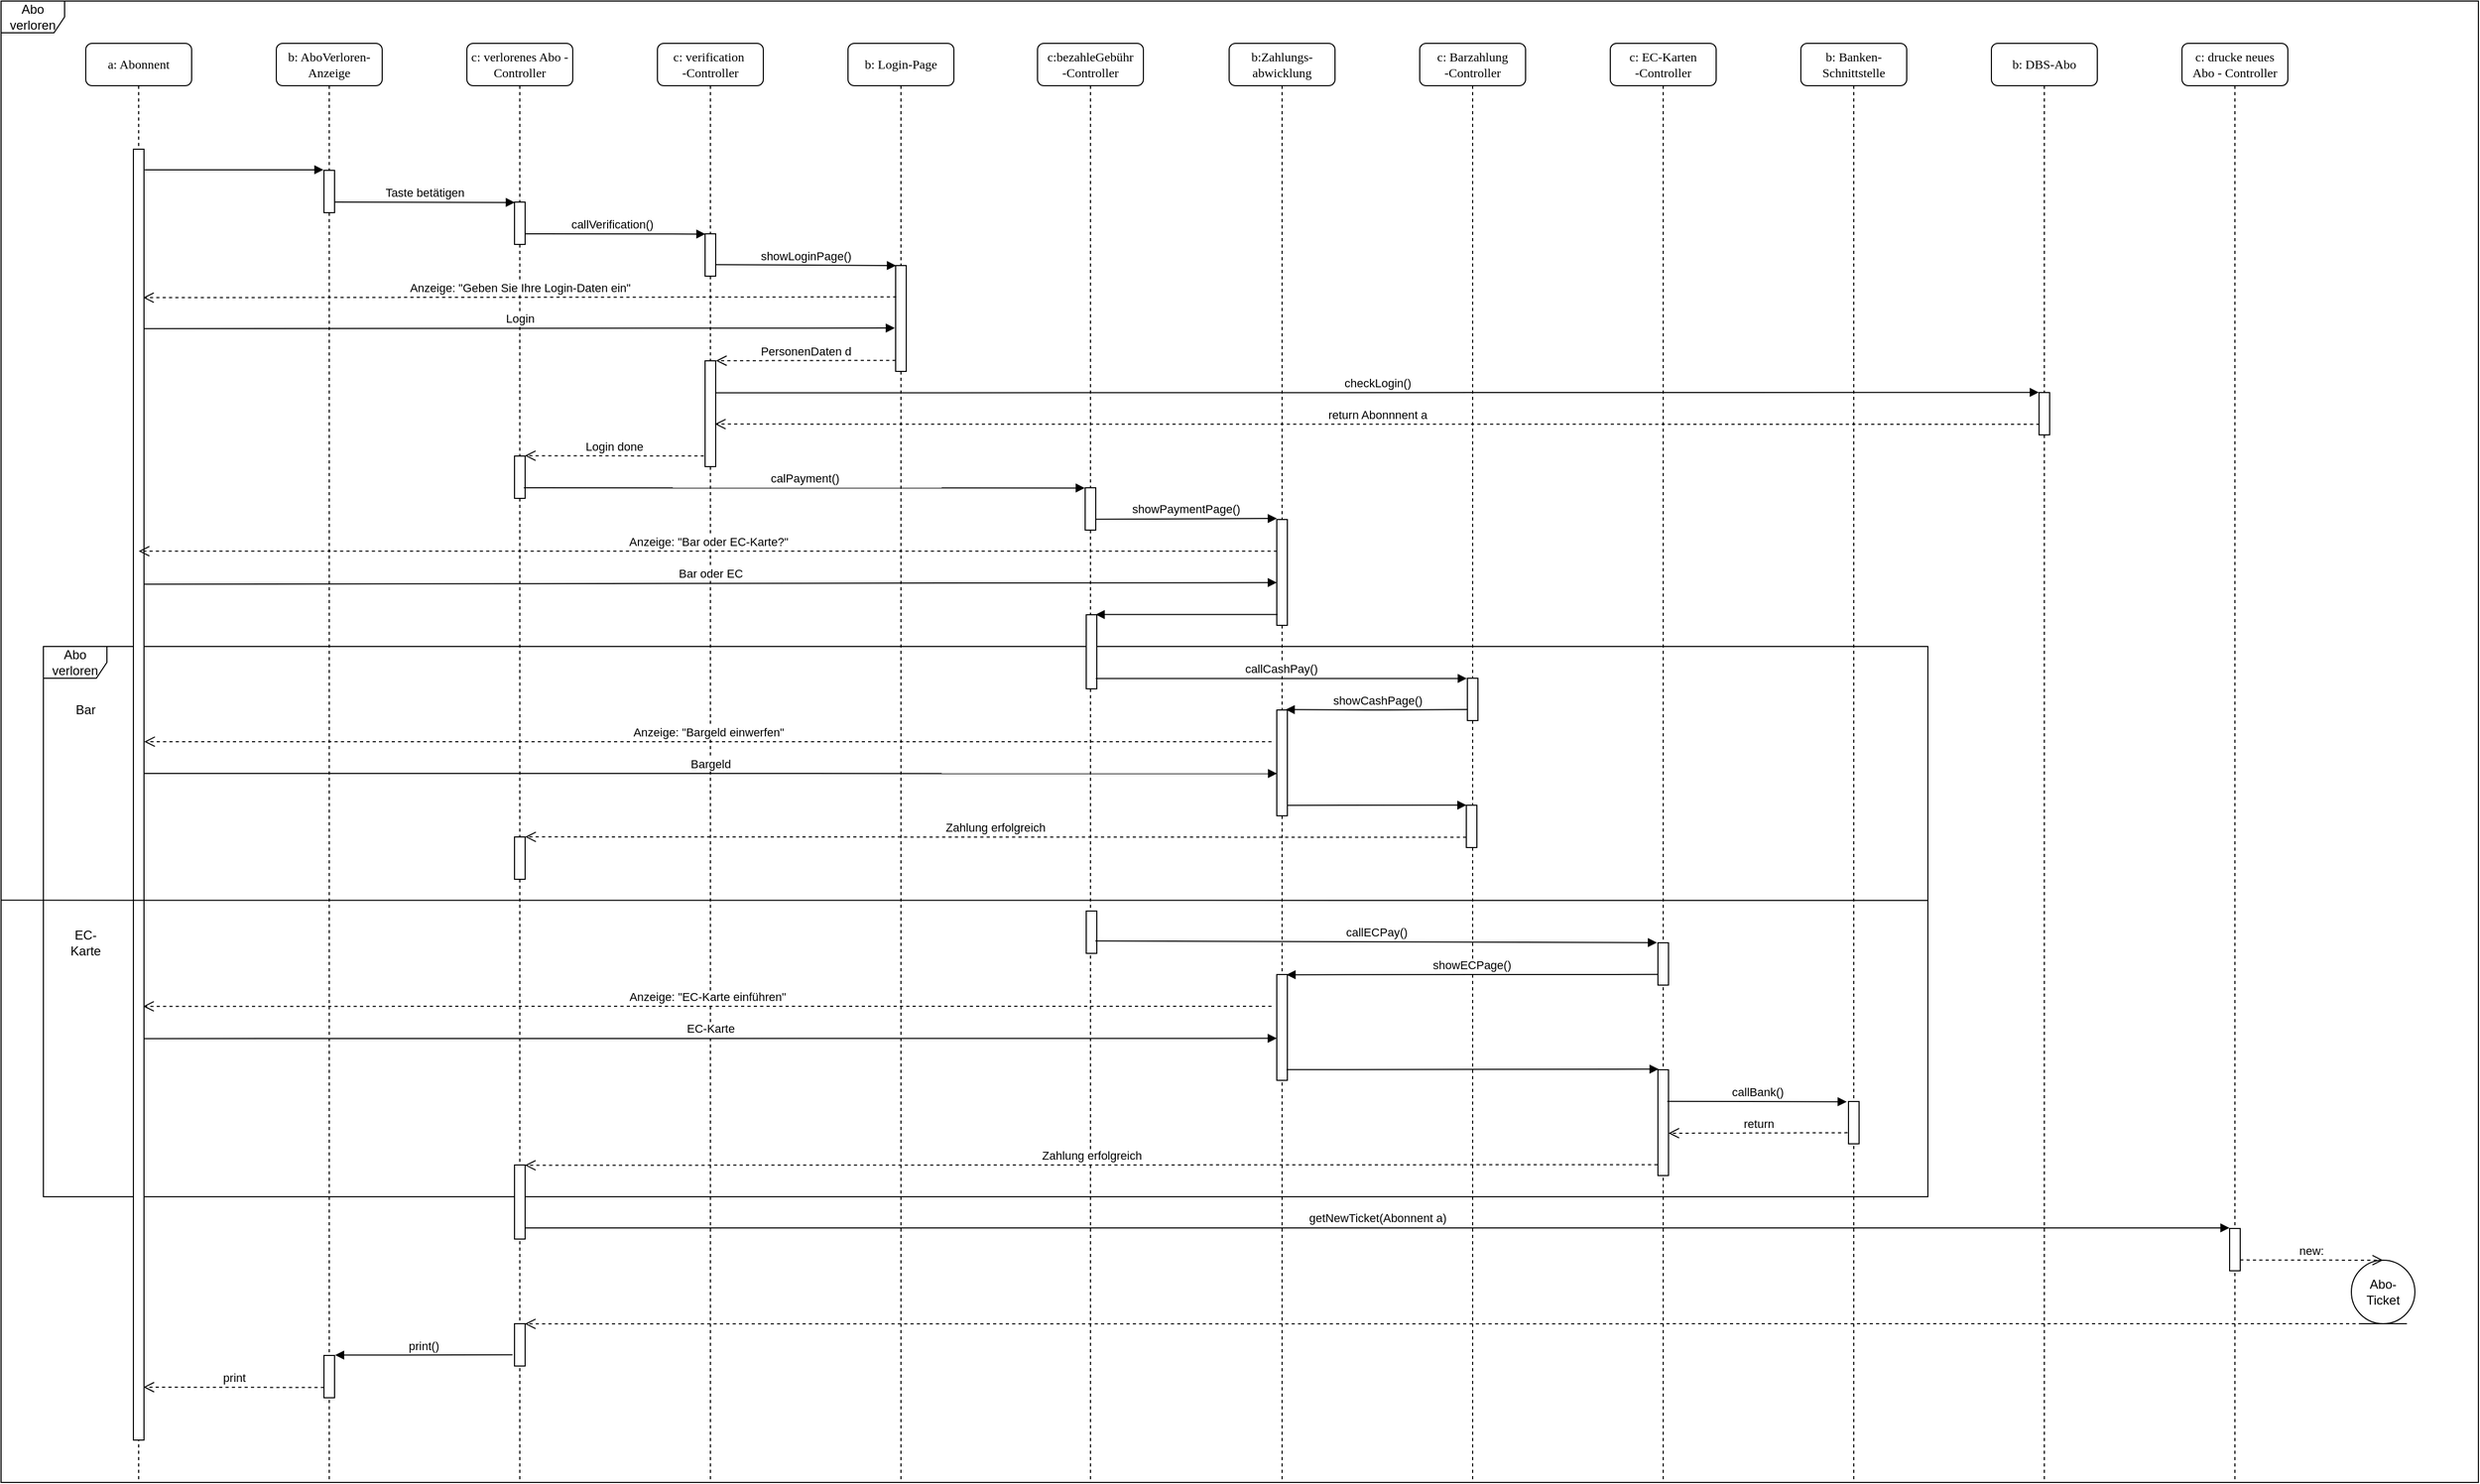 <mxfile version="10.7.7" type="device"><diagram name="Page-1" id="13e1069c-82ec-6db2-03f1-153e76fe0fe0"><mxGraphModel dx="963" dy="669" grid="1" gridSize="10" guides="1" tooltips="1" connect="1" arrows="1" fold="1" page="1" pageScale="1" pageWidth="1100" pageHeight="850" background="#ffffff" math="0" shadow="0"><root><mxCell id="0"/><mxCell id="1" parent="0"/><mxCell id="Q4IU02gw1JulgYiz2Iwk-24" value="Abo verloren&lt;br&gt;" style="shape=umlFrame;whiteSpace=wrap;html=1;" parent="1" vertex="1"><mxGeometry x="20" y="40" width="2340" height="1400" as="geometry"/></mxCell><mxCell id="Q4IU02gw1JulgYiz2Iwk-69" value="Abo verloren&lt;br&gt;" style="shape=umlFrame;whiteSpace=wrap;html=1;" parent="1" vertex="1"><mxGeometry x="60" y="650" width="1780" height="520" as="geometry"/></mxCell><mxCell id="7baba1c4bc27f4b0-2" value="b: AboVerloren-Anzeige" style="shape=umlLifeline;perimeter=lifelinePerimeter;whiteSpace=wrap;html=1;container=1;collapsible=0;recursiveResize=0;outlineConnect=0;rounded=1;shadow=0;comic=0;labelBackgroundColor=none;strokeColor=#000000;strokeWidth=1;fillColor=#FFFFFF;fontFamily=Verdana;fontSize=12;fontColor=#000000;align=center;" parent="1" vertex="1"><mxGeometry x="280" y="80" width="100" height="1360" as="geometry"/></mxCell><mxCell id="7baba1c4bc27f4b0-10" value="" style="html=1;points=[];perimeter=orthogonalPerimeter;rounded=0;shadow=0;comic=0;labelBackgroundColor=none;strokeColor=#000000;strokeWidth=1;fillColor=#FFFFFF;fontFamily=Verdana;fontSize=12;fontColor=#000000;align=center;" parent="7baba1c4bc27f4b0-2" vertex="1"><mxGeometry x="45" y="120" width="10" height="40" as="geometry"/></mxCell><mxCell id="Q4IU02gw1JulgYiz2Iwk-105" value="" style="html=1;points=[];perimeter=orthogonalPerimeter;" parent="7baba1c4bc27f4b0-2" vertex="1"><mxGeometry x="45" y="1240" width="10" height="40" as="geometry"/></mxCell><mxCell id="7baba1c4bc27f4b0-3" value="c: verlorenes Abo -Controller&lt;br&gt;" style="shape=umlLifeline;perimeter=lifelinePerimeter;whiteSpace=wrap;html=1;container=1;collapsible=0;recursiveResize=0;outlineConnect=0;rounded=1;shadow=0;comic=0;labelBackgroundColor=none;strokeColor=#000000;strokeWidth=1;fillColor=#FFFFFF;fontFamily=Verdana;fontSize=12;fontColor=#000000;align=center;" parent="1" vertex="1"><mxGeometry x="460" y="80" width="100" height="1360" as="geometry"/></mxCell><mxCell id="Q4IU02gw1JulgYiz2Iwk-45" value="callVerification()" style="html=1;verticalAlign=bottom;endArrow=block;entryX=0.032;entryY=0.005;entryDx=0;entryDy=0;entryPerimeter=0;" parent="7baba1c4bc27f4b0-3" target="Q4IU02gw1JulgYiz2Iwk-52" edge="1"><mxGeometry width="80" relative="1" as="geometry"><mxPoint x="50" y="180" as="sourcePoint"/><mxPoint x="130" y="180" as="targetPoint"/></mxGeometry></mxCell><mxCell id="Q4IU02gw1JulgYiz2Iwk-51" value="" style="html=1;points=[];perimeter=orthogonalPerimeter;" parent="7baba1c4bc27f4b0-3" vertex="1"><mxGeometry x="45" y="150" width="10" height="40" as="geometry"/></mxCell><mxCell id="Q4IU02gw1JulgYiz2Iwk-58" value="" style="html=1;points=[];perimeter=orthogonalPerimeter;" parent="7baba1c4bc27f4b0-3" vertex="1"><mxGeometry x="45" y="390" width="10" height="40" as="geometry"/></mxCell><mxCell id="Q4IU02gw1JulgYiz2Iwk-81" value="" style="html=1;points=[];perimeter=orthogonalPerimeter;" parent="7baba1c4bc27f4b0-3" vertex="1"><mxGeometry x="45" y="750" width="10" height="40" as="geometry"/></mxCell><mxCell id="Q4IU02gw1JulgYiz2Iwk-96" value="" style="html=1;points=[];perimeter=orthogonalPerimeter;" parent="7baba1c4bc27f4b0-3" vertex="1"><mxGeometry x="45" y="1060" width="10" height="70" as="geometry"/></mxCell><mxCell id="Q4IU02gw1JulgYiz2Iwk-99" value="getNewTicket(Abonnent a)" style="html=1;verticalAlign=bottom;endArrow=block;entryX=-0.014;entryY=-0.013;entryDx=0;entryDy=0;entryPerimeter=0;" parent="7baba1c4bc27f4b0-3" target="Q4IU02gw1JulgYiz2Iwk-98" edge="1"><mxGeometry width="80" relative="1" as="geometry"><mxPoint x="55" y="1119.5" as="sourcePoint"/><mxPoint x="1660" y="1120" as="targetPoint"/></mxGeometry></mxCell><mxCell id="Q4IU02gw1JulgYiz2Iwk-104" value="" style="html=1;points=[];perimeter=orthogonalPerimeter;" parent="7baba1c4bc27f4b0-3" vertex="1"><mxGeometry x="45" y="1210" width="10" height="40" as="geometry"/></mxCell><mxCell id="7baba1c4bc27f4b0-4" value="c: verification&amp;nbsp;&lt;br&gt;-Controller&lt;br&gt;" style="shape=umlLifeline;perimeter=lifelinePerimeter;whiteSpace=wrap;html=1;container=1;collapsible=0;recursiveResize=0;outlineConnect=0;rounded=1;shadow=0;comic=0;labelBackgroundColor=none;strokeColor=#000000;strokeWidth=1;fillColor=#FFFFFF;fontFamily=Verdana;fontSize=12;fontColor=#000000;align=center;" parent="1" vertex="1"><mxGeometry x="640" y="80" width="100" height="1360" as="geometry"/></mxCell><mxCell id="Q4IU02gw1JulgYiz2Iwk-52" value="" style="html=1;points=[];perimeter=orthogonalPerimeter;" parent="7baba1c4bc27f4b0-4" vertex="1"><mxGeometry x="45" y="180" width="10" height="40" as="geometry"/></mxCell><mxCell id="Q4IU02gw1JulgYiz2Iwk-54" value="" style="html=1;points=[];perimeter=orthogonalPerimeter;" parent="7baba1c4bc27f4b0-4" vertex="1"><mxGeometry x="45" y="300" width="10" height="100" as="geometry"/></mxCell><mxCell id="7baba1c4bc27f4b0-5" value="c:bezahleGebühr&lt;br&gt;-Controller&lt;br&gt;" style="shape=umlLifeline;perimeter=lifelinePerimeter;whiteSpace=wrap;html=1;container=1;collapsible=0;recursiveResize=0;outlineConnect=0;rounded=1;shadow=0;comic=0;labelBackgroundColor=none;strokeColor=#000000;strokeWidth=1;fillColor=#FFFFFF;fontFamily=Verdana;fontSize=12;fontColor=#000000;align=center;size=40;" parent="1" vertex="1"><mxGeometry x="999" y="80" width="100" height="1360" as="geometry"/></mxCell><mxCell id="Q4IU02gw1JulgYiz2Iwk-61" value="" style="html=1;points=[];perimeter=orthogonalPerimeter;" parent="7baba1c4bc27f4b0-5" vertex="1"><mxGeometry x="45" y="420" width="10" height="40" as="geometry"/></mxCell><mxCell id="Q4IU02gw1JulgYiz2Iwk-67" value="" style="html=1;points=[];perimeter=orthogonalPerimeter;" parent="7baba1c4bc27f4b0-5" vertex="1"><mxGeometry x="46" y="540" width="10" height="70" as="geometry"/></mxCell><mxCell id="Q4IU02gw1JulgYiz2Iwk-84" value="" style="html=1;points=[];perimeter=orthogonalPerimeter;" parent="7baba1c4bc27f4b0-5" vertex="1"><mxGeometry x="46" y="820" width="10" height="40" as="geometry"/></mxCell><mxCell id="7baba1c4bc27f4b0-8" value="a: Abonnent" style="shape=umlLifeline;perimeter=lifelinePerimeter;whiteSpace=wrap;html=1;container=1;collapsible=0;recursiveResize=0;outlineConnect=0;rounded=1;shadow=0;comic=0;labelBackgroundColor=none;strokeColor=#000000;strokeWidth=1;fillColor=#FFFFFF;fontFamily=Verdana;fontSize=12;fontColor=#000000;align=center;" parent="1" vertex="1"><mxGeometry x="100" y="80" width="100" height="1360" as="geometry"/></mxCell><mxCell id="7baba1c4bc27f4b0-9" value="" style="html=1;points=[];perimeter=orthogonalPerimeter;rounded=0;shadow=0;comic=0;labelBackgroundColor=none;strokeColor=#000000;strokeWidth=1;fillColor=#FFFFFF;fontFamily=Verdana;fontSize=12;fontColor=#000000;align=center;" parent="7baba1c4bc27f4b0-8" vertex="1"><mxGeometry x="45" y="100" width="10" height="1220" as="geometry"/></mxCell><mxCell id="Q4IU02gw1JulgYiz2Iwk-25" value="b: Login-Page&lt;br&gt;" style="shape=umlLifeline;perimeter=lifelinePerimeter;whiteSpace=wrap;html=1;container=1;collapsible=0;recursiveResize=0;outlineConnect=0;rounded=1;shadow=0;comic=0;labelBackgroundColor=none;strokeColor=#000000;strokeWidth=1;fillColor=#FFFFFF;fontFamily=Verdana;fontSize=12;fontColor=#000000;align=center;" parent="1" vertex="1"><mxGeometry x="820" y="80" width="100" height="1360" as="geometry"/></mxCell><mxCell id="Q4IU02gw1JulgYiz2Iwk-53" value="" style="html=1;points=[];perimeter=orthogonalPerimeter;" parent="Q4IU02gw1JulgYiz2Iwk-25" vertex="1"><mxGeometry x="45" y="210" width="10" height="100" as="geometry"/></mxCell><mxCell id="Q4IU02gw1JulgYiz2Iwk-27" value="b:Zahlungs-&lt;br&gt;abwicklung&lt;br&gt;" style="shape=umlLifeline;perimeter=lifelinePerimeter;whiteSpace=wrap;html=1;container=1;collapsible=0;recursiveResize=0;outlineConnect=0;rounded=1;shadow=0;comic=0;labelBackgroundColor=none;strokeColor=#000000;strokeWidth=1;fillColor=#FFFFFF;fontFamily=Verdana;fontSize=12;fontColor=#000000;align=center;size=40;" parent="1" vertex="1"><mxGeometry x="1180" y="80" width="100" height="1360" as="geometry"/></mxCell><mxCell id="Q4IU02gw1JulgYiz2Iwk-63" value="" style="html=1;points=[];perimeter=orthogonalPerimeter;" parent="Q4IU02gw1JulgYiz2Iwk-27" vertex="1"><mxGeometry x="45" y="450" width="10" height="100" as="geometry"/></mxCell><mxCell id="Q4IU02gw1JulgYiz2Iwk-73" value="" style="html=1;points=[];perimeter=orthogonalPerimeter;" parent="Q4IU02gw1JulgYiz2Iwk-27" vertex="1"><mxGeometry x="45" y="630" width="10" height="100" as="geometry"/></mxCell><mxCell id="Q4IU02gw1JulgYiz2Iwk-86" value="" style="html=1;points=[];perimeter=orthogonalPerimeter;" parent="Q4IU02gw1JulgYiz2Iwk-27" vertex="1"><mxGeometry x="45" y="880" width="10" height="100" as="geometry"/></mxCell><mxCell id="Q4IU02gw1JulgYiz2Iwk-29" value="c: Barzahlung&lt;br&gt;-Controller&lt;br&gt;" style="shape=umlLifeline;perimeter=lifelinePerimeter;whiteSpace=wrap;html=1;container=1;collapsible=0;recursiveResize=0;outlineConnect=0;rounded=1;shadow=0;comic=0;labelBackgroundColor=none;strokeColor=#000000;strokeWidth=1;fillColor=#FFFFFF;fontFamily=Verdana;fontSize=12;fontColor=#000000;align=center;size=40;" parent="1" vertex="1"><mxGeometry x="1360" y="80" width="100" height="1360" as="geometry"/></mxCell><mxCell id="Q4IU02gw1JulgYiz2Iwk-71" value="" style="html=1;points=[];perimeter=orthogonalPerimeter;" parent="Q4IU02gw1JulgYiz2Iwk-29" vertex="1"><mxGeometry x="45" y="600" width="10" height="40" as="geometry"/></mxCell><mxCell id="Q4IU02gw1JulgYiz2Iwk-79" value="" style="html=1;points=[];perimeter=orthogonalPerimeter;" parent="Q4IU02gw1JulgYiz2Iwk-29" vertex="1"><mxGeometry x="44" y="720" width="10" height="40" as="geometry"/></mxCell><mxCell id="Q4IU02gw1JulgYiz2Iwk-31" value="c: EC-Karten&lt;br&gt;-Controller&lt;br&gt;" style="shape=umlLifeline;perimeter=lifelinePerimeter;whiteSpace=wrap;html=1;container=1;collapsible=0;recursiveResize=0;outlineConnect=0;rounded=1;shadow=0;comic=0;labelBackgroundColor=none;strokeColor=#000000;strokeWidth=1;fillColor=#FFFFFF;fontFamily=Verdana;fontSize=12;fontColor=#000000;align=center;size=40;" parent="1" vertex="1"><mxGeometry x="1540" y="80" width="100" height="1360" as="geometry"/></mxCell><mxCell id="Q4IU02gw1JulgYiz2Iwk-85" value="" style="html=1;points=[];perimeter=orthogonalPerimeter;" parent="Q4IU02gw1JulgYiz2Iwk-31" vertex="1"><mxGeometry x="45" y="850" width="10" height="40" as="geometry"/></mxCell><mxCell id="Q4IU02gw1JulgYiz2Iwk-91" value="" style="html=1;points=[];perimeter=orthogonalPerimeter;" parent="Q4IU02gw1JulgYiz2Iwk-31" vertex="1"><mxGeometry x="45" y="970" width="10" height="100" as="geometry"/></mxCell><mxCell id="Q4IU02gw1JulgYiz2Iwk-33" value="b: Banken-&lt;br&gt;Schnittstelle&lt;br&gt;" style="shape=umlLifeline;perimeter=lifelinePerimeter;whiteSpace=wrap;html=1;container=1;collapsible=0;recursiveResize=0;outlineConnect=0;rounded=1;shadow=0;comic=0;labelBackgroundColor=none;strokeColor=#000000;strokeWidth=1;fillColor=#FFFFFF;fontFamily=Verdana;fontSize=12;fontColor=#000000;align=center;size=40;" parent="1" vertex="1"><mxGeometry x="1720" y="80" width="100" height="1360" as="geometry"/></mxCell><mxCell id="Q4IU02gw1JulgYiz2Iwk-93" value="" style="html=1;points=[];perimeter=orthogonalPerimeter;" parent="Q4IU02gw1JulgYiz2Iwk-33" vertex="1"><mxGeometry x="45" y="1000" width="10" height="40" as="geometry"/></mxCell><mxCell id="Q4IU02gw1JulgYiz2Iwk-35" value="b: DBS-Abo&lt;br&gt;" style="shape=umlLifeline;perimeter=lifelinePerimeter;whiteSpace=wrap;html=1;container=1;collapsible=0;recursiveResize=0;outlineConnect=0;rounded=1;shadow=0;comic=0;labelBackgroundColor=none;strokeColor=#000000;strokeWidth=1;fillColor=#FFFFFF;fontFamily=Verdana;fontSize=12;fontColor=#000000;align=center;size=40;" parent="1" vertex="1"><mxGeometry x="1900" y="80" width="100" height="1360" as="geometry"/></mxCell><mxCell id="Q4IU02gw1JulgYiz2Iwk-55" value="" style="html=1;points=[];perimeter=orthogonalPerimeter;" parent="Q4IU02gw1JulgYiz2Iwk-35" vertex="1"><mxGeometry x="45" y="330" width="10" height="40" as="geometry"/></mxCell><mxCell id="Q4IU02gw1JulgYiz2Iwk-37" value="c: drucke neues&lt;br&gt;Abo - Controller&lt;br&gt;" style="shape=umlLifeline;perimeter=lifelinePerimeter;whiteSpace=wrap;html=1;container=1;collapsible=0;recursiveResize=0;outlineConnect=0;rounded=1;shadow=0;comic=0;labelBackgroundColor=none;strokeColor=#000000;strokeWidth=1;fillColor=#FFFFFF;fontFamily=Verdana;fontSize=12;fontColor=#000000;align=center;size=40;" parent="1" vertex="1"><mxGeometry x="2080" y="80" width="100" height="1360" as="geometry"/></mxCell><mxCell id="Q4IU02gw1JulgYiz2Iwk-98" value="" style="html=1;points=[];perimeter=orthogonalPerimeter;" parent="Q4IU02gw1JulgYiz2Iwk-37" vertex="1"><mxGeometry x="45" y="1120" width="10" height="40" as="geometry"/></mxCell><mxCell id="N4T9Nsn8LE72l8mFWsO1-7" value="" style="html=1;verticalAlign=bottom;endArrow=open;dashed=1;endSize=8;entryX=0.978;entryY=0.004;entryDx=0;entryDy=0;entryPerimeter=0;" edge="1" parent="Q4IU02gw1JulgYiz2Iwk-37" target="Q4IU02gw1JulgYiz2Iwk-104"><mxGeometry relative="1" as="geometry"><mxPoint x="170" y="1210" as="sourcePoint"/><mxPoint x="-1560" y="1210" as="targetPoint"/></mxGeometry></mxCell><mxCell id="Q4IU02gw1JulgYiz2Iwk-44" value="Taste betätigen" style="html=1;verticalAlign=bottom;endArrow=block;entryX=0.032;entryY=0.009;entryDx=0;entryDy=0;entryPerimeter=0;" parent="1" target="Q4IU02gw1JulgYiz2Iwk-51" edge="1"><mxGeometry width="80" relative="1" as="geometry"><mxPoint x="335" y="230" as="sourcePoint"/><mxPoint x="415" y="230" as="targetPoint"/></mxGeometry></mxCell><mxCell id="Q4IU02gw1JulgYiz2Iwk-46" value="showLoginPage()" style="html=1;verticalAlign=bottom;endArrow=block;exitX=0.984;exitY=0.727;exitDx=0;exitDy=0;exitPerimeter=0;entryX=0.032;entryY=0;entryDx=0;entryDy=0;entryPerimeter=0;" parent="1" source="Q4IU02gw1JulgYiz2Iwk-52" target="Q4IU02gw1JulgYiz2Iwk-53" edge="1"><mxGeometry width="80" relative="1" as="geometry"><mxPoint x="740" y="290" as="sourcePoint"/><mxPoint x="820" y="290" as="targetPoint"/></mxGeometry></mxCell><mxCell id="Q4IU02gw1JulgYiz2Iwk-47" value="Anzeige: &quot;Geben Sie Ihre Login-Daten ein&quot;" style="html=1;verticalAlign=bottom;endArrow=open;dashed=1;endSize=8;exitX=0.063;exitY=0.296;exitDx=0;exitDy=0;exitPerimeter=0;entryX=0.919;entryY=0.115;entryDx=0;entryDy=0;entryPerimeter=0;" parent="1" source="Q4IU02gw1JulgYiz2Iwk-53" target="7baba1c4bc27f4b0-9" edge="1"><mxGeometry relative="1" as="geometry"><mxPoint x="820" y="320" as="sourcePoint"/><mxPoint x="160" y="320" as="targetPoint"/><mxPoint as="offset"/></mxGeometry></mxCell><mxCell id="Q4IU02gw1JulgYiz2Iwk-48" value="Login" style="html=1;verticalAlign=bottom;endArrow=block;entryX=-0.075;entryY=0.59;entryDx=0;entryDy=0;entryPerimeter=0;exitX=1.047;exitY=0.139;exitDx=0;exitDy=0;exitPerimeter=0;" parent="1" source="7baba1c4bc27f4b0-9" target="Q4IU02gw1JulgYiz2Iwk-53" edge="1"><mxGeometry width="80" relative="1" as="geometry"><mxPoint x="160" y="349" as="sourcePoint"/><mxPoint x="310" y="350" as="targetPoint"/></mxGeometry></mxCell><mxCell id="Q4IU02gw1JulgYiz2Iwk-49" value="PersonenDaten d" style="html=1;verticalAlign=bottom;endArrow=open;dashed=1;endSize=8;exitX=0;exitY=0.896;exitDx=0;exitDy=0;exitPerimeter=0;entryX=1.026;entryY=-0.001;entryDx=0;entryDy=0;entryPerimeter=0;" parent="1" source="Q4IU02gw1JulgYiz2Iwk-53" target="Q4IU02gw1JulgYiz2Iwk-54" edge="1"><mxGeometry relative="1" as="geometry"><mxPoint x="850" y="380" as="sourcePoint"/><mxPoint x="700" y="380" as="targetPoint"/></mxGeometry></mxCell><mxCell id="Q4IU02gw1JulgYiz2Iwk-50" value="checkLogin()" style="html=1;verticalAlign=bottom;endArrow=block;entryX=-0.019;entryY=-0.004;entryDx=0;entryDy=0;entryPerimeter=0;exitX=0.956;exitY=0.303;exitDx=0;exitDy=0;exitPerimeter=0;" parent="1" source="Q4IU02gw1JulgYiz2Iwk-54" target="Q4IU02gw1JulgYiz2Iwk-55" edge="1"><mxGeometry width="80" relative="1" as="geometry"><mxPoint x="700" y="410" as="sourcePoint"/><mxPoint x="840" y="410" as="targetPoint"/></mxGeometry></mxCell><mxCell id="Q4IU02gw1JulgYiz2Iwk-56" value="return Abonnnent a" style="html=1;verticalAlign=bottom;endArrow=open;dashed=1;endSize=8;exitX=0.044;exitY=0.75;exitDx=0;exitDy=0;exitPerimeter=0;entryX=0.927;entryY=0.598;entryDx=0;entryDy=0;entryPerimeter=0;" parent="1" source="Q4IU02gw1JulgYiz2Iwk-55" target="Q4IU02gw1JulgYiz2Iwk-54" edge="1"><mxGeometry relative="1" as="geometry"><mxPoint x="1940" y="440" as="sourcePoint"/><mxPoint x="520" y="440" as="targetPoint"/></mxGeometry></mxCell><mxCell id="Q4IU02gw1JulgYiz2Iwk-65" value="Anzeige: &quot;Bar oder EC-Karte?&quot;" style="html=1;verticalAlign=bottom;endArrow=open;dashed=1;endSize=8;exitX=0.022;exitY=0.299;exitDx=0;exitDy=0;exitPerimeter=0;" parent="1" source="Q4IU02gw1JulgYiz2Iwk-63" target="7baba1c4bc27f4b0-8" edge="1"><mxGeometry relative="1" as="geometry"><mxPoint x="1220" y="560" as="sourcePoint"/><mxPoint x="1140" y="560" as="targetPoint"/></mxGeometry></mxCell><mxCell id="Q4IU02gw1JulgYiz2Iwk-68" value="" style="html=1;verticalAlign=bottom;endArrow=block;entryX=0.889;entryY=-0.003;entryDx=0;entryDy=0;entryPerimeter=0;exitX=0.081;exitY=0.897;exitDx=0;exitDy=0;exitPerimeter=0;" parent="1" source="Q4IU02gw1JulgYiz2Iwk-63" target="Q4IU02gw1JulgYiz2Iwk-67" edge="1"><mxGeometry width="80" relative="1" as="geometry"><mxPoint x="1220" y="620" as="sourcePoint"/><mxPoint x="1210" y="620" as="targetPoint"/></mxGeometry></mxCell><mxCell id="Q4IU02gw1JulgYiz2Iwk-70" value="Bar" style="text;html=1;strokeColor=none;fillColor=none;align=center;verticalAlign=middle;whiteSpace=wrap;rounded=0;" parent="1" vertex="1"><mxGeometry x="80" y="700" width="40" height="20" as="geometry"/></mxCell><mxCell id="Q4IU02gw1JulgYiz2Iwk-75" value="showCashPage()" style="html=1;verticalAlign=bottom;endArrow=block;exitX=0.062;exitY=0.739;exitDx=0;exitDy=0;exitPerimeter=0;entryX=0.843;entryY=-0.004;entryDx=0;entryDy=0;entryPerimeter=0;" parent="1" source="Q4IU02gw1JulgYiz2Iwk-71" target="Q4IU02gw1JulgYiz2Iwk-73" edge="1"><mxGeometry width="80" relative="1" as="geometry"><mxPoint x="1400" y="710" as="sourcePoint"/><mxPoint x="1240" y="710" as="targetPoint"/><Array as="points"><mxPoint x="1320" y="710"/></Array></mxGeometry></mxCell><mxCell id="Q4IU02gw1JulgYiz2Iwk-76" value="Anzeige: &quot;Bargeld einwerfen&quot;" style="html=1;verticalAlign=bottom;endArrow=open;dashed=1;endSize=8;entryX=1.021;entryY=0.459;entryDx=0;entryDy=0;entryPerimeter=0;" parent="1" target="7baba1c4bc27f4b0-9" edge="1"><mxGeometry relative="1" as="geometry"><mxPoint x="1220" y="740" as="sourcePoint"/><mxPoint x="160" y="740" as="targetPoint"/></mxGeometry></mxCell><mxCell id="Q4IU02gw1JulgYiz2Iwk-77" value="Bargeld" style="html=1;verticalAlign=bottom;endArrow=block;entryX=0.026;entryY=0.601;entryDx=0;entryDy=0;entryPerimeter=0;" parent="1" target="Q4IU02gw1JulgYiz2Iwk-73" edge="1"><mxGeometry width="80" relative="1" as="geometry"><mxPoint x="155" y="770" as="sourcePoint"/><mxPoint x="1220" y="759" as="targetPoint"/></mxGeometry></mxCell><mxCell id="Q4IU02gw1JulgYiz2Iwk-78" value="" style="html=1;verticalAlign=bottom;endArrow=block;entryX=0.011;entryY=-0.003;entryDx=0;entryDy=0;entryPerimeter=0;exitX=0.978;exitY=0.901;exitDx=0;exitDy=0;exitPerimeter=0;" parent="1" source="Q4IU02gw1JulgYiz2Iwk-73" target="Q4IU02gw1JulgYiz2Iwk-79" edge="1"><mxGeometry width="80" relative="1" as="geometry"><mxPoint x="1250" y="800" as="sourcePoint"/><mxPoint x="1330" y="800" as="targetPoint"/></mxGeometry></mxCell><mxCell id="Q4IU02gw1JulgYiz2Iwk-82" value="" style="endArrow=none;html=1;entryX=0;entryY=0.607;entryDx=0;entryDy=0;entryPerimeter=0;" parent="1" target="Q4IU02gw1JulgYiz2Iwk-24" edge="1"><mxGeometry width="50" height="50" relative="1" as="geometry"><mxPoint x="1840" y="890" as="sourcePoint"/><mxPoint x="410" y="900" as="targetPoint"/></mxGeometry></mxCell><mxCell id="Q4IU02gw1JulgYiz2Iwk-83" value="EC-Karte&lt;br&gt;" style="text;html=1;strokeColor=none;fillColor=none;align=center;verticalAlign=middle;whiteSpace=wrap;rounded=0;" parent="1" vertex="1"><mxGeometry x="80" y="920" width="40" height="20" as="geometry"/></mxCell><mxCell id="Q4IU02gw1JulgYiz2Iwk-88" value="showECPage()" style="html=1;verticalAlign=bottom;endArrow=block;exitX=-0.017;exitY=0.748;exitDx=0;exitDy=0;exitPerimeter=0;entryX=0.919;entryY=0.002;entryDx=0;entryDy=0;entryPerimeter=0;" parent="1" source="Q4IU02gw1JulgYiz2Iwk-85" target="Q4IU02gw1JulgYiz2Iwk-86" edge="1"><mxGeometry width="80" relative="1" as="geometry"><mxPoint x="1584" y="958" as="sourcePoint"/><mxPoint x="1240" y="960" as="targetPoint"/></mxGeometry></mxCell><mxCell id="Q4IU02gw1JulgYiz2Iwk-89" value="Anzeige: &quot;EC-Karte einführen&quot;" style="html=1;verticalAlign=bottom;endArrow=open;dashed=1;endSize=8;entryX=0.919;entryY=0.664;entryDx=0;entryDy=0;entryPerimeter=0;" parent="1" target="7baba1c4bc27f4b0-9" edge="1"><mxGeometry relative="1" as="geometry"><mxPoint x="1220" y="990" as="sourcePoint"/><mxPoint x="160" y="990" as="targetPoint"/></mxGeometry></mxCell><mxCell id="Q4IU02gw1JulgYiz2Iwk-92" value="" style="html=1;verticalAlign=bottom;endArrow=block;exitX=0.921;exitY=0.899;exitDx=0;exitDy=0;exitPerimeter=0;entryX=0.063;entryY=-0.006;entryDx=0;entryDy=0;entryPerimeter=0;" parent="1" source="Q4IU02gw1JulgYiz2Iwk-86" target="Q4IU02gw1JulgYiz2Iwk-91" edge="1"><mxGeometry width="80" relative="1" as="geometry"><mxPoint x="1240" y="1050" as="sourcePoint"/><mxPoint x="1580" y="1050" as="targetPoint"/></mxGeometry></mxCell><mxCell id="Q4IU02gw1JulgYiz2Iwk-95" value="return" style="html=1;verticalAlign=bottom;endArrow=open;dashed=1;endSize=8;exitX=-0.09;exitY=0.739;exitDx=0;exitDy=0;exitPerimeter=0;entryX=0.995;entryY=0.6;entryDx=0;entryDy=0;entryPerimeter=0;" parent="1" source="Q4IU02gw1JulgYiz2Iwk-93" target="Q4IU02gw1JulgYiz2Iwk-91" edge="1"><mxGeometry relative="1" as="geometry"><mxPoint x="1760" y="1110" as="sourcePoint"/><mxPoint x="1610" y="1110" as="targetPoint"/></mxGeometry></mxCell><mxCell id="Q4IU02gw1JulgYiz2Iwk-102" value="Abo-&lt;br&gt;Ticket&lt;br&gt;" style="ellipse;shape=umlEntity;whiteSpace=wrap;html=1;" parent="1" vertex="1"><mxGeometry x="2240" y="1230" width="60" height="60" as="geometry"/></mxCell><mxCell id="Q4IU02gw1JulgYiz2Iwk-106" value="print()" style="html=1;verticalAlign=bottom;endArrow=block;entryX=1.048;entryY=-0.008;entryDx=0;entryDy=0;entryPerimeter=0;exitX=-0.19;exitY=0.735;exitDx=0;exitDy=0;exitPerimeter=0;" parent="1" source="Q4IU02gw1JulgYiz2Iwk-104" target="Q4IU02gw1JulgYiz2Iwk-105" edge="1"><mxGeometry width="80" relative="1" as="geometry"><mxPoint x="390" y="1320" as="sourcePoint"/><mxPoint x="470" y="1320" as="targetPoint"/></mxGeometry></mxCell><mxCell id="Q4IU02gw1JulgYiz2Iwk-40" value="" style="html=1;verticalAlign=bottom;endArrow=block;exitX=1.071;exitY=0.016;exitDx=0;exitDy=0;exitPerimeter=0;entryX=-0.052;entryY=-0.013;entryDx=0;entryDy=0;entryPerimeter=0;" parent="1" source="7baba1c4bc27f4b0-9" target="7baba1c4bc27f4b0-10" edge="1"><mxGeometry width="80" relative="1" as="geometry"><mxPoint x="180" y="200" as="sourcePoint"/><mxPoint x="260" y="200" as="targetPoint"/></mxGeometry></mxCell><mxCell id="Q4IU02gw1JulgYiz2Iwk-62" value="calPayment()" style="html=1;verticalAlign=bottom;endArrow=block;exitX=0.881;exitY=0.751;exitDx=0;exitDy=0;exitPerimeter=0;entryX=-0.035;entryY=0.005;entryDx=0;entryDy=0;entryPerimeter=0;" parent="1" source="Q4IU02gw1JulgYiz2Iwk-58" target="Q4IU02gw1JulgYiz2Iwk-61" edge="1"><mxGeometry width="80" relative="1" as="geometry"><mxPoint x="520" y="500" as="sourcePoint"/><mxPoint x="1030" y="500" as="targetPoint"/></mxGeometry></mxCell><mxCell id="Q4IU02gw1JulgYiz2Iwk-64" value="showPaymentPage()" style="html=1;verticalAlign=bottom;endArrow=block;exitX=1;exitY=0.744;exitDx=0;exitDy=0;exitPerimeter=0;entryX=0.005;entryY=-0.01;entryDx=0;entryDy=0;entryPerimeter=0;" parent="1" source="Q4IU02gw1JulgYiz2Iwk-61" target="Q4IU02gw1JulgYiz2Iwk-63" edge="1"><mxGeometry width="80" relative="1" as="geometry"><mxPoint x="1060" y="530" as="sourcePoint"/><mxPoint x="1220" y="530" as="targetPoint"/></mxGeometry></mxCell><mxCell id="Q4IU02gw1JulgYiz2Iwk-72" value="callCashPay()" style="html=1;verticalAlign=bottom;endArrow=block;exitX=0.9;exitY=0.861;exitDx=0;exitDy=0;exitPerimeter=0;entryX=-0.052;entryY=0.006;entryDx=0;entryDy=0;entryPerimeter=0;" parent="1" source="Q4IU02gw1JulgYiz2Iwk-67" target="Q4IU02gw1JulgYiz2Iwk-71" edge="1"><mxGeometry width="80" relative="1" as="geometry"><mxPoint x="1060" y="680" as="sourcePoint"/><mxPoint x="1390" y="680" as="targetPoint"/></mxGeometry></mxCell><mxCell id="Q4IU02gw1JulgYiz2Iwk-87" value="callECPay()" style="html=1;verticalAlign=bottom;endArrow=block;entryX=-0.089;entryY=-0.004;entryDx=0;entryDy=0;entryPerimeter=0;exitX=0.862;exitY=0.706;exitDx=0;exitDy=0;exitPerimeter=0;" parent="1" source="Q4IU02gw1JulgYiz2Iwk-84" target="Q4IU02gw1JulgYiz2Iwk-85" edge="1"><mxGeometry width="80" relative="1" as="geometry"><mxPoint x="1070" y="930" as="sourcePoint"/><mxPoint x="1140" y="930" as="targetPoint"/></mxGeometry></mxCell><mxCell id="Q4IU02gw1JulgYiz2Iwk-90" value="EC-Karte" style="html=1;verticalAlign=bottom;endArrow=block;entryX=0;entryY=0.603;entryDx=0;entryDy=0;entryPerimeter=0;exitX=1.033;exitY=0.689;exitDx=0;exitDy=0;exitPerimeter=0;" parent="1" source="7baba1c4bc27f4b0-9" target="Q4IU02gw1JulgYiz2Iwk-86" edge="1"><mxGeometry width="80" relative="1" as="geometry"><mxPoint x="170" y="1020" as="sourcePoint"/><mxPoint x="1220" y="1020" as="targetPoint"/></mxGeometry></mxCell><mxCell id="Q4IU02gw1JulgYiz2Iwk-94" value="callBank()" style="html=1;verticalAlign=bottom;endArrow=block;exitX=0.881;exitY=0.299;exitDx=0;exitDy=0;exitPerimeter=0;entryX=-0.167;entryY=0.006;entryDx=0;entryDy=0;entryPerimeter=0;" parent="1" source="Q4IU02gw1JulgYiz2Iwk-91" target="Q4IU02gw1JulgYiz2Iwk-93" edge="1"><mxGeometry width="80" relative="1" as="geometry"><mxPoint x="1600" y="1080" as="sourcePoint"/><mxPoint x="1760" y="1080" as="targetPoint"/></mxGeometry></mxCell><mxCell id="Q4IU02gw1JulgYiz2Iwk-66" value="Bar oder EC" style="html=1;verticalAlign=bottom;endArrow=block;entryX=0.005;entryY=0.596;entryDx=0;entryDy=0;entryPerimeter=0;exitX=1;exitY=0.337;exitDx=0;exitDy=0;exitPerimeter=0;" parent="1" source="7baba1c4bc27f4b0-9" target="Q4IU02gw1JulgYiz2Iwk-63" edge="1"><mxGeometry width="80" relative="1" as="geometry"><mxPoint x="170" y="590" as="sourcePoint"/><mxPoint x="1210" y="590" as="targetPoint"/></mxGeometry></mxCell><mxCell id="N4T9Nsn8LE72l8mFWsO1-1" value="Login done" style="html=1;verticalAlign=bottom;endArrow=open;dashed=1;endSize=8;entryX=0.98;entryY=-0.008;entryDx=0;entryDy=0;entryPerimeter=0;exitX=-0.113;exitY=0.899;exitDx=0;exitDy=0;exitPerimeter=0;" edge="1" parent="1" source="Q4IU02gw1JulgYiz2Iwk-54" target="Q4IU02gw1JulgYiz2Iwk-58"><mxGeometry relative="1" as="geometry"><mxPoint x="680" y="470" as="sourcePoint"/><mxPoint x="600" y="470" as="targetPoint"/></mxGeometry></mxCell><mxCell id="N4T9Nsn8LE72l8mFWsO1-2" value="Zahlung erfolgreich" style="html=1;verticalAlign=bottom;endArrow=open;dashed=1;endSize=8;exitX=-0.007;exitY=0.757;exitDx=0;exitDy=0;exitPerimeter=0;entryX=1.008;entryY=-0.002;entryDx=0;entryDy=0;entryPerimeter=0;" edge="1" parent="1" source="Q4IU02gw1JulgYiz2Iwk-79" target="Q4IU02gw1JulgYiz2Iwk-81"><mxGeometry relative="1" as="geometry"><mxPoint x="1400" y="830" as="sourcePoint"/><mxPoint x="520" y="830" as="targetPoint"/></mxGeometry></mxCell><mxCell id="N4T9Nsn8LE72l8mFWsO1-3" value="Zahlung erfolgreich" style="html=1;verticalAlign=bottom;endArrow=open;dashed=1;endSize=8;exitX=-0.04;exitY=0.897;exitDx=0;exitDy=0;exitPerimeter=0;entryX=0.985;entryY=0.004;entryDx=0;entryDy=0;entryPerimeter=0;" edge="1" parent="1" source="Q4IU02gw1JulgYiz2Iwk-91" target="Q4IU02gw1JulgYiz2Iwk-96"><mxGeometry relative="1" as="geometry"><mxPoint x="1570" y="1140" as="sourcePoint"/><mxPoint x="520" y="1140" as="targetPoint"/></mxGeometry></mxCell><mxCell id="N4T9Nsn8LE72l8mFWsO1-5" value="new:" style="html=1;verticalAlign=bottom;endArrow=open;dashed=1;endSize=8;entryX=0.5;entryY=0;entryDx=0;entryDy=0;exitX=0.998;exitY=0.745;exitDx=0;exitDy=0;exitPerimeter=0;" edge="1" parent="1" source="Q4IU02gw1JulgYiz2Iwk-98" target="Q4IU02gw1JulgYiz2Iwk-102"><mxGeometry relative="1" as="geometry"><mxPoint x="2140" y="1230" as="sourcePoint"/><mxPoint x="2090" y="1240" as="targetPoint"/></mxGeometry></mxCell><mxCell id="N4T9Nsn8LE72l8mFWsO1-6" value="print" style="html=1;verticalAlign=bottom;endArrow=open;dashed=1;endSize=8;entryX=0.948;entryY=0.959;entryDx=0;entryDy=0;entryPerimeter=0;exitX=0.004;exitY=0.757;exitDx=0;exitDy=0;exitPerimeter=0;" edge="1" parent="1" source="Q4IU02gw1JulgYiz2Iwk-105" target="7baba1c4bc27f4b0-9"><mxGeometry relative="1" as="geometry"><mxPoint x="320" y="1350" as="sourcePoint"/><mxPoint x="160" y="1350" as="targetPoint"/></mxGeometry></mxCell></root></mxGraphModel></diagram></mxfile>